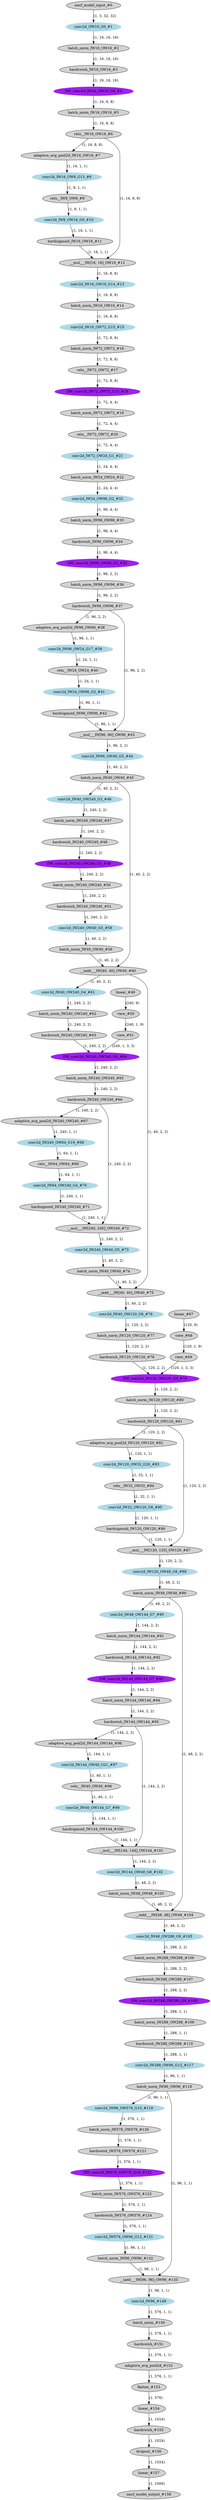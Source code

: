 strict digraph  {
"0 /nncf_model_input_0" [id=0, label="nncf_model_input_#0", style=filled, type=nncf_model_input];
"1 MobileNetV3/Sequential[features]/ConvBNActivation[0]/NNCFConv2d[0]/conv2d_0" [color=lightblue, id=1, label="conv2d_OW16_G0_#1", style=filled, type=conv2d];
"2 MobileNetV3/Sequential[features]/ConvBNActivation[0]/NNCFBatchNorm[1]/batch_norm_0" [id=2, label="batch_norm_IW16_OW16_#2", style=filled, type=batch_norm];
"3 MobileNetV3/Sequential[features]/ConvBNActivation[0]/Hardswish[2]/hardswish_0" [id=3, label="hardswish_IW16_OW16_#3", style=filled, type=hardswish];
"4 MobileNetV3/Sequential[features]/InvertedResidual[1]/Sequential[block]/ConvBNActivation[0]/NNCFConv2d[0]/conv2d_0" [color=purple, id=4, label="DW_conv2d_IW16_OW16_G0_#4", style=filled, type=conv2d];
"5 MobileNetV3/Sequential[features]/InvertedResidual[1]/Sequential[block]/ConvBNActivation[0]/NNCFBatchNorm[1]/batch_norm_0" [id=5, label="batch_norm_IW16_OW16_#5", style=filled, type=batch_norm];
"6 MobileNetV3/Sequential[features]/InvertedResidual[1]/Sequential[block]/ConvBNActivation[0]/ReLU[2]/relu__0" [id=6, label="relu__IW16_OW16_#6", style=filled, type=relu_];
"7 MobileNetV3/Sequential[features]/InvertedResidual[1]/Sequential[block]/SqueezeExcitation[1]/adaptive_avg_pool2d_0" [id=7, label="adaptive_avg_pool2d_IW16_OW16_#7", style=filled, type=adaptive_avg_pool2d];
"8 MobileNetV3/Sequential[features]/InvertedResidual[1]/Sequential[block]/SqueezeExcitation[1]/NNCFConv2d[fc1]/conv2d_0" [color=lightblue, id=8, label="conv2d_IW16_OW8_G13_#8", style=filled, type=conv2d];
"9 MobileNetV3/Sequential[features]/InvertedResidual[1]/Sequential[block]/SqueezeExcitation[1]/ReLU[relu]/relu__0" [id=9, label="relu__IW8_OW8_#9", style=filled, type=relu_];
"10 MobileNetV3/Sequential[features]/InvertedResidual[1]/Sequential[block]/SqueezeExcitation[1]/NNCFConv2d[fc2]/conv2d_0" [color=lightblue, id=10, label="conv2d_IW8_OW16_G0_#10", style=filled, type=conv2d];
"11 MobileNetV3/Sequential[features]/InvertedResidual[1]/Sequential[block]/SqueezeExcitation[1]/hardsigmoid_0" [id=11, label="hardsigmoid_IW16_OW16_#11", style=filled, type=hardsigmoid];
"12 MobileNetV3/Sequential[features]/InvertedResidual[1]/Sequential[block]/SqueezeExcitation[1]/__mul___0" [id=12, label="__mul___IW[16, 16]_OW16_#12", style=filled, type=__mul__];
"13 MobileNetV3/Sequential[features]/InvertedResidual[1]/Sequential[block]/ConvBNActivation[2]/NNCFConv2d[0]/conv2d_0" [color=lightblue, id=13, label="conv2d_IW16_OW16_G14_#13", style=filled, type=conv2d];
"14 MobileNetV3/Sequential[features]/InvertedResidual[1]/Sequential[block]/ConvBNActivation[2]/NNCFBatchNorm[1]/batch_norm_0" [id=14, label="batch_norm_IW16_OW16_#14", style=filled, type=batch_norm];
"15 MobileNetV3/Sequential[features]/InvertedResidual[2]/Sequential[block]/ConvBNActivation[0]/NNCFConv2d[0]/conv2d_0" [color=lightblue, id=15, label="conv2d_IW16_OW72_G15_#15", style=filled, type=conv2d];
"16 MobileNetV3/Sequential[features]/InvertedResidual[2]/Sequential[block]/ConvBNActivation[0]/NNCFBatchNorm[1]/batch_norm_0" [id=16, label="batch_norm_IW72_OW72_#16", style=filled, type=batch_norm];
"17 MobileNetV3/Sequential[features]/InvertedResidual[2]/Sequential[block]/ConvBNActivation[0]/ReLU[2]/relu__0" [id=17, label="relu__IW72_OW72_#17", style=filled, type=relu_];
"18 MobileNetV3/Sequential[features]/InvertedResidual[2]/Sequential[block]/ConvBNActivation[1]/NNCFConv2d[0]/conv2d_0" [color=purple, id=18, label="DW_conv2d_IW72_OW72_G15_#18", style=filled, type=conv2d];
"19 MobileNetV3/Sequential[features]/InvertedResidual[2]/Sequential[block]/ConvBNActivation[1]/NNCFBatchNorm[1]/batch_norm_0" [id=19, label="batch_norm_IW72_OW72_#19", style=filled, type=batch_norm];
"20 MobileNetV3/Sequential[features]/InvertedResidual[2]/Sequential[block]/ConvBNActivation[1]/ReLU[2]/relu__0" [id=20, label="relu__IW72_OW72_#20", style=filled, type=relu_];
"21 MobileNetV3/Sequential[features]/InvertedResidual[2]/Sequential[block]/ConvBNActivation[2]/NNCFConv2d[0]/conv2d_0" [color=lightblue, id=21, label="conv2d_IW72_OW24_G1_#21", style=filled, type=conv2d];
"22 MobileNetV3/Sequential[features]/InvertedResidual[2]/Sequential[block]/ConvBNActivation[2]/NNCFBatchNorm[1]/batch_norm_0" [id=22, label="batch_norm_IW24_OW24_#22", style=filled, type=batch_norm];
"23 MobileNetV3/Sequential[features]/InvertedResidual[4]/Sequential[block]/ConvBNActivation[0]/NNCFConv2d[0]/conv2d_0" [color=lightblue, id=23, label="conv2d_IW24_OW96_G2_#32", style=filled, type=conv2d];
"24 MobileNetV3/Sequential[features]/InvertedResidual[4]/Sequential[block]/ConvBNActivation[0]/NNCFBatchNorm[1]/batch_norm_0" [id=24, label="batch_norm_IW96_OW96_#33", style=filled, type=batch_norm];
"25 MobileNetV3/Sequential[features]/InvertedResidual[4]/Sequential[block]/ConvBNActivation[0]/Hardswish[2]/hardswish_0" [id=25, label="hardswish_IW96_OW96_#34", style=filled, type=hardswish];
"26 MobileNetV3/Sequential[features]/InvertedResidual[4]/Sequential[block]/ConvBNActivation[1]/NNCFConv2d[0]/conv2d_0" [color=purple, id=26, label="DW_conv2d_IW96_OW96_G2_#35", style=filled, type=conv2d];
"27 MobileNetV3/Sequential[features]/InvertedResidual[4]/Sequential[block]/ConvBNActivation[1]/NNCFBatchNorm[1]/batch_norm_0" [id=27, label="batch_norm_IW96_OW96_#36", style=filled, type=batch_norm];
"28 MobileNetV3/Sequential[features]/InvertedResidual[4]/Sequential[block]/ConvBNActivation[1]/Hardswish[2]/hardswish_0" [id=28, label="hardswish_IW96_OW96_#37", style=filled, type=hardswish];
"29 MobileNetV3/Sequential[features]/InvertedResidual[4]/Sequential[block]/SqueezeExcitation[2]/adaptive_avg_pool2d_0" [id=29, label="adaptive_avg_pool2d_IW96_OW96_#38", style=filled, type=adaptive_avg_pool2d];
"30 MobileNetV3/Sequential[features]/InvertedResidual[4]/Sequential[block]/SqueezeExcitation[2]/NNCFConv2d[fc1]/conv2d_0" [color=lightblue, id=30, label="conv2d_IW96_OW24_G17_#39", style=filled, type=conv2d];
"31 MobileNetV3/Sequential[features]/InvertedResidual[4]/Sequential[block]/SqueezeExcitation[2]/ReLU[relu]/relu__0" [id=31, label="relu__IW24_OW24_#40", style=filled, type=relu_];
"32 MobileNetV3/Sequential[features]/InvertedResidual[4]/Sequential[block]/SqueezeExcitation[2]/NNCFConv2d[fc2]/conv2d_0" [color=lightblue, id=32, label="conv2d_IW24_OW96_G2_#41", style=filled, type=conv2d];
"33 MobileNetV3/Sequential[features]/InvertedResidual[4]/Sequential[block]/SqueezeExcitation[2]/hardsigmoid_0" [id=33, label="hardsigmoid_IW96_OW96_#42", style=filled, type=hardsigmoid];
"34 MobileNetV3/Sequential[features]/InvertedResidual[4]/Sequential[block]/SqueezeExcitation[2]/__mul___0" [id=34, label="__mul___IW[96, 96]_OW96_#43", style=filled, type=__mul__];
"35 MobileNetV3/Sequential[features]/InvertedResidual[4]/Sequential[block]/ConvBNActivation[3]/NNCFConv2d[0]/conv2d_0" [color=lightblue, id=35, label="conv2d_IW96_OW40_G5_#44", style=filled, type=conv2d];
"36 MobileNetV3/Sequential[features]/InvertedResidual[4]/Sequential[block]/ConvBNActivation[3]/NNCFBatchNorm[1]/batch_norm_0" [id=36, label="batch_norm_IW40_OW40_#45", style=filled, type=batch_norm];
"37 MobileNetV3/Sequential[features]/InvertedResidual[5]/Sequential[block]/ConvBNActivation[0]/NNCFConv2d[0]/conv2d_0" [color=lightblue, id=37, label="conv2d_IW40_OW240_G3_#46", style=filled, type=conv2d];
"38 MobileNetV3/Sequential[features]/InvertedResidual[5]/Sequential[block]/ConvBNActivation[0]/NNCFBatchNorm[1]/batch_norm_0" [id=38, label="batch_norm_IW240_OW240_#47", style=filled, type=batch_norm];
"39 MobileNetV3/Sequential[features]/InvertedResidual[5]/Sequential[block]/ConvBNActivation[0]/Hardswish[2]/hardswish_0" [id=39, label="hardswish_IW240_OW240_#48", style=filled, type=hardswish];
"40 MobileNetV3/Sequential[features]/InvertedResidual[5]/Sequential[block]/ConvBNActivation[1]/NNCFConv2d[0]/conv2d_0" [color=purple, id=40, label="DW_conv2d_IW240_OW240_G3_#49", style=filled, type=conv2d];
"41 MobileNetV3/Sequential[features]/InvertedResidual[5]/Sequential[block]/ConvBNActivation[1]/NNCFBatchNorm[1]/batch_norm_0" [id=41, label="batch_norm_IW240_OW240_#50", style=filled, type=batch_norm];
"42 MobileNetV3/Sequential[features]/InvertedResidual[5]/Sequential[block]/ConvBNActivation[1]/Hardswish[2]/hardswish_0" [id=42, label="hardswish_IW240_OW240_#51", style=filled, type=hardswish];
"43 MobileNetV3/Sequential[features]/InvertedResidual[5]/Sequential[block]/ConvBNActivation[3]/NNCFConv2d[0]/conv2d_0" [color=lightblue, id=43, label="conv2d_IW240_OW40_G5_#58", style=filled, type=conv2d];
"44 MobileNetV3/Sequential[features]/InvertedResidual[5]/Sequential[block]/ConvBNActivation[3]/NNCFBatchNorm[1]/batch_norm_0" [id=44, label="batch_norm_IW40_OW40_#59", style=filled, type=batch_norm];
"45 MobileNetV3/Sequential[features]/InvertedResidual[5]/__iadd___0" [id=45, label="__iadd___IW[40, 40]_OW40_#60", style=filled, type=__iadd__];
"46 MobileNetV3/Sequential[features]/InvertedResidual[6]/Sequential[block]/ConvBNActivation[0]/NNCFConv2d[0]/conv2d_0" [color=lightblue, id=46, label="conv2d_IW40_OW240_G4_#61", style=filled, type=conv2d];
"47 MobileNetV3/Sequential[features]/InvertedResidual[6]/Sequential[block]/ConvBNActivation[0]/NNCFBatchNorm[1]/batch_norm_0" [id=47, label="batch_norm_IW240_OW240_#62", style=filled, type=batch_norm];
"48 MobileNetV3/Sequential[features]/InvertedResidual[6]/Sequential[block]/ConvBNActivation[0]/Hardswish[2]/hardswish_0" [id=48, label="hardswish_IW240_OW240_#63", style=filled, type=hardswish];
"49 MobileNetV3/Sequential[features]/InvertedResidual[6]/Sequential[block]/ConvBNActivation[1]/NNCFConv2d[0]/ModuleDict[pre_ops]/UpdateWeight[3]/ElasticKernelConv2DOp[op]/linear_0" [id=49, label="linear_#49", style=filled, type=linear];
"50 MobileNetV3/Sequential[features]/InvertedResidual[6]/Sequential[block]/ConvBNActivation[1]/NNCFConv2d[0]/ModuleDict[pre_ops]/UpdateWeight[3]/ElasticKernelConv2DOp[op]/view_0" [id=50, label="view_#50", style=filled, type=view];
"51 MobileNetV3/Sequential[features]/InvertedResidual[6]/Sequential[block]/ConvBNActivation[1]/NNCFConv2d[0]/ModuleDict[pre_ops]/UpdateWeight[3]/ElasticKernelConv2DOp[op]/view_1" [id=51, label="view_#51", style=filled, type=view];
"52 MobileNetV3/Sequential[features]/InvertedResidual[6]/Sequential[block]/ConvBNActivation[1]/NNCFConv2d[0]/conv2d_0" [color=purple, id=52, label="DW_conv2d_IW240_OW240_G4_#64", style=filled, type=conv2d];
"53 MobileNetV3/Sequential[features]/InvertedResidual[6]/Sequential[block]/ConvBNActivation[1]/NNCFBatchNorm[1]/batch_norm_0" [id=53, label="batch_norm_IW240_OW240_#65", style=filled, type=batch_norm];
"54 MobileNetV3/Sequential[features]/InvertedResidual[6]/Sequential[block]/ConvBNActivation[1]/Hardswish[2]/hardswish_0" [id=54, label="hardswish_IW240_OW240_#66", style=filled, type=hardswish];
"55 MobileNetV3/Sequential[features]/InvertedResidual[6]/Sequential[block]/SqueezeExcitation[2]/adaptive_avg_pool2d_0" [id=55, label="adaptive_avg_pool2d_IW240_OW240_#67", style=filled, type=adaptive_avg_pool2d];
"56 MobileNetV3/Sequential[features]/InvertedResidual[6]/Sequential[block]/SqueezeExcitation[2]/NNCFConv2d[fc1]/conv2d_0" [color=lightblue, id=56, label="conv2d_IW240_OW64_G19_#68", style=filled, type=conv2d];
"57 MobileNetV3/Sequential[features]/InvertedResidual[6]/Sequential[block]/SqueezeExcitation[2]/ReLU[relu]/relu__0" [id=57, label="relu__IW64_OW64_#69", style=filled, type=relu_];
"58 MobileNetV3/Sequential[features]/InvertedResidual[6]/Sequential[block]/SqueezeExcitation[2]/NNCFConv2d[fc2]/conv2d_0" [color=lightblue, id=58, label="conv2d_IW64_OW240_G4_#70", style=filled, type=conv2d];
"59 MobileNetV3/Sequential[features]/InvertedResidual[6]/Sequential[block]/SqueezeExcitation[2]/hardsigmoid_0" [id=59, label="hardsigmoid_IW240_OW240_#71", style=filled, type=hardsigmoid];
"60 MobileNetV3/Sequential[features]/InvertedResidual[6]/Sequential[block]/SqueezeExcitation[2]/__mul___0" [id=60, label="__mul___IW[240, 240]_OW240_#72", style=filled, type=__mul__];
"61 MobileNetV3/Sequential[features]/InvertedResidual[6]/Sequential[block]/ConvBNActivation[3]/NNCFConv2d[0]/conv2d_0" [color=lightblue, id=61, label="conv2d_IW240_OW40_G5_#73", style=filled, type=conv2d];
"62 MobileNetV3/Sequential[features]/InvertedResidual[6]/Sequential[block]/ConvBNActivation[3]/NNCFBatchNorm[1]/batch_norm_0" [id=62, label="batch_norm_IW40_OW40_#74", style=filled, type=batch_norm];
"63 MobileNetV3/Sequential[features]/InvertedResidual[6]/__iadd___0" [id=63, label="__iadd___IW[40, 40]_OW40_#75", style=filled, type=__iadd__];
"64 MobileNetV3/Sequential[features]/InvertedResidual[7]/Sequential[block]/ConvBNActivation[0]/NNCFConv2d[0]/conv2d_0" [color=lightblue, id=64, label="conv2d_IW40_OW120_G6_#76", style=filled, type=conv2d];
"65 MobileNetV3/Sequential[features]/InvertedResidual[7]/Sequential[block]/ConvBNActivation[0]/NNCFBatchNorm[1]/batch_norm_0" [id=65, label="batch_norm_IW120_OW120_#77", style=filled, type=batch_norm];
"66 MobileNetV3/Sequential[features]/InvertedResidual[7]/Sequential[block]/ConvBNActivation[0]/Hardswish[2]/hardswish_0" [id=66, label="hardswish_IW120_OW120_#78", style=filled, type=hardswish];
"67 MobileNetV3/Sequential[features]/InvertedResidual[7]/Sequential[block]/ConvBNActivation[1]/NNCFConv2d[0]/ModuleDict[pre_ops]/UpdateWeight[3]/ElasticKernelConv2DOp[op]/linear_0" [id=67, label="linear_#67", style=filled, type=linear];
"68 MobileNetV3/Sequential[features]/InvertedResidual[7]/Sequential[block]/ConvBNActivation[1]/NNCFConv2d[0]/ModuleDict[pre_ops]/UpdateWeight[3]/ElasticKernelConv2DOp[op]/view_0" [id=68, label="view_#68", style=filled, type=view];
"69 MobileNetV3/Sequential[features]/InvertedResidual[7]/Sequential[block]/ConvBNActivation[1]/NNCFConv2d[0]/ModuleDict[pre_ops]/UpdateWeight[3]/ElasticKernelConv2DOp[op]/view_1" [id=69, label="view_#69", style=filled, type=view];
"70 MobileNetV3/Sequential[features]/InvertedResidual[7]/Sequential[block]/ConvBNActivation[1]/NNCFConv2d[0]/conv2d_0" [color=purple, id=70, label="DW_conv2d_IW120_OW120_G6_#79", style=filled, type=conv2d];
"71 MobileNetV3/Sequential[features]/InvertedResidual[7]/Sequential[block]/ConvBNActivation[1]/NNCFBatchNorm[1]/batch_norm_0" [id=71, label="batch_norm_IW120_OW120_#80", style=filled, type=batch_norm];
"72 MobileNetV3/Sequential[features]/InvertedResidual[7]/Sequential[block]/ConvBNActivation[1]/Hardswish[2]/hardswish_0" [id=72, label="hardswish_IW120_OW120_#81", style=filled, type=hardswish];
"73 MobileNetV3/Sequential[features]/InvertedResidual[7]/Sequential[block]/SqueezeExcitation[2]/adaptive_avg_pool2d_0" [id=73, label="adaptive_avg_pool2d_IW120_OW120_#82", style=filled, type=adaptive_avg_pool2d];
"74 MobileNetV3/Sequential[features]/InvertedResidual[7]/Sequential[block]/SqueezeExcitation[2]/NNCFConv2d[fc1]/conv2d_0" [color=lightblue, id=74, label="conv2d_IW120_OW32_G20_#83", style=filled, type=conv2d];
"75 MobileNetV3/Sequential[features]/InvertedResidual[7]/Sequential[block]/SqueezeExcitation[2]/ReLU[relu]/relu__0" [id=75, label="relu__IW32_OW32_#84", style=filled, type=relu_];
"76 MobileNetV3/Sequential[features]/InvertedResidual[7]/Sequential[block]/SqueezeExcitation[2]/NNCFConv2d[fc2]/conv2d_0" [color=lightblue, id=76, label="conv2d_IW32_OW120_G6_#85", style=filled, type=conv2d];
"77 MobileNetV3/Sequential[features]/InvertedResidual[7]/Sequential[block]/SqueezeExcitation[2]/hardsigmoid_0" [id=77, label="hardsigmoid_IW120_OW120_#86", style=filled, type=hardsigmoid];
"78 MobileNetV3/Sequential[features]/InvertedResidual[7]/Sequential[block]/SqueezeExcitation[2]/__mul___0" [id=78, label="__mul___IW[120, 120]_OW120_#87", style=filled, type=__mul__];
"79 MobileNetV3/Sequential[features]/InvertedResidual[7]/Sequential[block]/ConvBNActivation[3]/NNCFConv2d[0]/conv2d_0" [color=lightblue, id=79, label="conv2d_IW120_OW48_G8_#88", style=filled, type=conv2d];
"80 MobileNetV3/Sequential[features]/InvertedResidual[7]/Sequential[block]/ConvBNActivation[3]/NNCFBatchNorm[1]/batch_norm_0" [id=80, label="batch_norm_IW48_OW48_#89", style=filled, type=batch_norm];
"81 MobileNetV3/Sequential[features]/InvertedResidual[8]/Sequential[block]/ConvBNActivation[0]/NNCFConv2d[0]/conv2d_0" [color=lightblue, id=81, label="conv2d_IW48_OW144_G7_#90", style=filled, type=conv2d];
"82 MobileNetV3/Sequential[features]/InvertedResidual[8]/Sequential[block]/ConvBNActivation[0]/NNCFBatchNorm[1]/batch_norm_0" [id=82, label="batch_norm_IW144_OW144_#91", style=filled, type=batch_norm];
"83 MobileNetV3/Sequential[features]/InvertedResidual[8]/Sequential[block]/ConvBNActivation[0]/Hardswish[2]/hardswish_0" [id=83, label="hardswish_IW144_OW144_#92", style=filled, type=hardswish];
"84 MobileNetV3/Sequential[features]/InvertedResidual[8]/Sequential[block]/ConvBNActivation[1]/NNCFConv2d[0]/conv2d_0" [color=purple, id=84, label="DW_conv2d_IW144_OW144_G7_#93", style=filled, type=conv2d];
"85 MobileNetV3/Sequential[features]/InvertedResidual[8]/Sequential[block]/ConvBNActivation[1]/NNCFBatchNorm[1]/batch_norm_0" [id=85, label="batch_norm_IW144_OW144_#94", style=filled, type=batch_norm];
"86 MobileNetV3/Sequential[features]/InvertedResidual[8]/Sequential[block]/ConvBNActivation[1]/Hardswish[2]/hardswish_0" [id=86, label="hardswish_IW144_OW144_#95", style=filled, type=hardswish];
"87 MobileNetV3/Sequential[features]/InvertedResidual[8]/Sequential[block]/SqueezeExcitation[2]/adaptive_avg_pool2d_0" [id=87, label="adaptive_avg_pool2d_IW144_OW144_#96", style=filled, type=adaptive_avg_pool2d];
"88 MobileNetV3/Sequential[features]/InvertedResidual[8]/Sequential[block]/SqueezeExcitation[2]/NNCFConv2d[fc1]/conv2d_0" [color=lightblue, id=88, label="conv2d_IW144_OW40_G21_#97", style=filled, type=conv2d];
"89 MobileNetV3/Sequential[features]/InvertedResidual[8]/Sequential[block]/SqueezeExcitation[2]/ReLU[relu]/relu__0" [id=89, label="relu__IW40_OW40_#98", style=filled, type=relu_];
"90 MobileNetV3/Sequential[features]/InvertedResidual[8]/Sequential[block]/SqueezeExcitation[2]/NNCFConv2d[fc2]/conv2d_0" [color=lightblue, id=90, label="conv2d_IW40_OW144_G7_#99", style=filled, type=conv2d];
"91 MobileNetV3/Sequential[features]/InvertedResidual[8]/Sequential[block]/SqueezeExcitation[2]/hardsigmoid_0" [id=91, label="hardsigmoid_IW144_OW144_#100", style=filled, type=hardsigmoid];
"92 MobileNetV3/Sequential[features]/InvertedResidual[8]/Sequential[block]/SqueezeExcitation[2]/__mul___0" [id=92, label="__mul___IW[144, 144]_OW144_#101", style=filled, type=__mul__];
"93 MobileNetV3/Sequential[features]/InvertedResidual[8]/Sequential[block]/ConvBNActivation[3]/NNCFConv2d[0]/conv2d_0" [color=lightblue, id=93, label="conv2d_IW144_OW48_G8_#102", style=filled, type=conv2d];
"94 MobileNetV3/Sequential[features]/InvertedResidual[8]/Sequential[block]/ConvBNActivation[3]/NNCFBatchNorm[1]/batch_norm_0" [id=94, label="batch_norm_IW48_OW48_#103", style=filled, type=batch_norm];
"95 MobileNetV3/Sequential[features]/InvertedResidual[8]/__iadd___0" [id=95, label="__iadd___IW[48, 48]_OW48_#104", style=filled, type=__iadd__];
"96 MobileNetV3/Sequential[features]/InvertedResidual[9]/Sequential[block]/ConvBNActivation[0]/NNCFConv2d[0]/conv2d_0" [color=lightblue, id=96, label="conv2d_IW48_OW288_G9_#105", style=filled, type=conv2d];
"97 MobileNetV3/Sequential[features]/InvertedResidual[9]/Sequential[block]/ConvBNActivation[0]/NNCFBatchNorm[1]/batch_norm_0" [id=97, label="batch_norm_IW288_OW288_#106", style=filled, type=batch_norm];
"98 MobileNetV3/Sequential[features]/InvertedResidual[9]/Sequential[block]/ConvBNActivation[0]/Hardswish[2]/hardswish_0" [id=98, label="hardswish_IW288_OW288_#107", style=filled, type=hardswish];
"99 MobileNetV3/Sequential[features]/InvertedResidual[9]/Sequential[block]/ConvBNActivation[1]/NNCFConv2d[0]/conv2d_0" [color=purple, id=99, label="DW_conv2d_IW288_OW288_G9_#108", style=filled, type=conv2d];
"100 MobileNetV3/Sequential[features]/InvertedResidual[9]/Sequential[block]/ConvBNActivation[1]/NNCFBatchNorm[1]/batch_norm_0" [id=100, label="batch_norm_IW288_OW288_#109", style=filled, type=batch_norm];
"101 MobileNetV3/Sequential[features]/InvertedResidual[9]/Sequential[block]/ConvBNActivation[1]/Hardswish[2]/hardswish_0" [id=101, label="hardswish_IW288_OW288_#110", style=filled, type=hardswish];
"102 MobileNetV3/Sequential[features]/InvertedResidual[9]/Sequential[block]/ConvBNActivation[3]/NNCFConv2d[0]/conv2d_0" [color=lightblue, id=102, label="conv2d_IW288_OW96_G12_#117", style=filled, type=conv2d];
"103 MobileNetV3/Sequential[features]/InvertedResidual[9]/Sequential[block]/ConvBNActivation[3]/NNCFBatchNorm[1]/batch_norm_0" [id=103, label="batch_norm_IW96_OW96_#118", style=filled, type=batch_norm];
"104 MobileNetV3/Sequential[features]/InvertedResidual[10]/Sequential[block]/ConvBNActivation[0]/NNCFConv2d[0]/conv2d_0" [color=lightblue, id=104, label="conv2d_IW96_OW576_G10_#119", style=filled, type=conv2d];
"105 MobileNetV3/Sequential[features]/InvertedResidual[10]/Sequential[block]/ConvBNActivation[0]/NNCFBatchNorm[1]/batch_norm_0" [id=105, label="batch_norm_IW576_OW576_#120", style=filled, type=batch_norm];
"106 MobileNetV3/Sequential[features]/InvertedResidual[10]/Sequential[block]/ConvBNActivation[0]/Hardswish[2]/hardswish_0" [id=106, label="hardswish_IW576_OW576_#121", style=filled, type=hardswish];
"107 MobileNetV3/Sequential[features]/InvertedResidual[10]/Sequential[block]/ConvBNActivation[1]/NNCFConv2d[0]/conv2d_0" [color=purple, id=107, label="DW_conv2d_IW576_OW576_G10_#122", style=filled, type=conv2d];
"108 MobileNetV3/Sequential[features]/InvertedResidual[10]/Sequential[block]/ConvBNActivation[1]/NNCFBatchNorm[1]/batch_norm_0" [id=108, label="batch_norm_IW576_OW576_#123", style=filled, type=batch_norm];
"109 MobileNetV3/Sequential[features]/InvertedResidual[10]/Sequential[block]/ConvBNActivation[1]/Hardswish[2]/hardswish_0" [id=109, label="hardswish_IW576_OW576_#124", style=filled, type=hardswish];
"110 MobileNetV3/Sequential[features]/InvertedResidual[10]/Sequential[block]/ConvBNActivation[3]/NNCFConv2d[0]/conv2d_0" [color=lightblue, id=110, label="conv2d_IW576_OW96_G12_#131", style=filled, type=conv2d];
"111 MobileNetV3/Sequential[features]/InvertedResidual[10]/Sequential[block]/ConvBNActivation[3]/NNCFBatchNorm[1]/batch_norm_0" [id=111, label="batch_norm_IW96_OW96_#132", style=filled, type=batch_norm];
"112 MobileNetV3/Sequential[features]/InvertedResidual[10]/__iadd___0" [id=112, label="__iadd___IW[96, 96]_OW96_#133", style=filled, type=__iadd__];
"113 MobileNetV3/Sequential[features]/ConvBNActivation[12]/NNCFConv2d[0]/conv2d_0" [color=lightblue, id=113, label="conv2d_IW96_#149", style=filled, type=conv2d];
"114 MobileNetV3/Sequential[features]/ConvBNActivation[12]/NNCFBatchNorm[1]/batch_norm_0" [id=114, label="batch_norm_#150", style=filled, type=batch_norm];
"115 MobileNetV3/Sequential[features]/ConvBNActivation[12]/Hardswish[2]/hardswish_0" [id=115, label="hardswish_#151", style=filled, type=hardswish];
"116 MobileNetV3/AdaptiveAvgPool2d[avgpool]/adaptive_avg_pool2d_0" [id=116, label="adaptive_avg_pool2d_#152", style=filled, type=adaptive_avg_pool2d];
"117 MobileNetV3/flatten_0" [id=117, label="flatten_#153", style=filled, type=flatten];
"118 MobileNetV3/Sequential[classifier]/NNCFLinear[0]/linear_0" [id=118, label="linear_#154", style=filled, type=linear];
"119 MobileNetV3/Sequential[classifier]/Hardswish[1]/hardswish_0" [id=119, label="hardswish_#155", style=filled, type=hardswish];
"120 MobileNetV3/Sequential[classifier]/Dropout[2]/dropout_0" [id=120, label="dropout_#156", style=filled, type=dropout];
"121 MobileNetV3/Sequential[classifier]/NNCFLinear[3]/linear_0" [id=121, label="linear_#157", style=filled, type=linear];
"122 /nncf_model_output_0" [id=122, label="nncf_model_output_#158", style=filled, type=nncf_model_output];
"0 /nncf_model_input_0" -> "1 MobileNetV3/Sequential[features]/ConvBNActivation[0]/NNCFConv2d[0]/conv2d_0"  [label="(1, 3, 32, 32)", style=solid];
"1 MobileNetV3/Sequential[features]/ConvBNActivation[0]/NNCFConv2d[0]/conv2d_0" -> "2 MobileNetV3/Sequential[features]/ConvBNActivation[0]/NNCFBatchNorm[1]/batch_norm_0"  [label="(1, 16, 16, 16)", style=solid];
"2 MobileNetV3/Sequential[features]/ConvBNActivation[0]/NNCFBatchNorm[1]/batch_norm_0" -> "3 MobileNetV3/Sequential[features]/ConvBNActivation[0]/Hardswish[2]/hardswish_0"  [label="(1, 16, 16, 16)", style=solid];
"3 MobileNetV3/Sequential[features]/ConvBNActivation[0]/Hardswish[2]/hardswish_0" -> "4 MobileNetV3/Sequential[features]/InvertedResidual[1]/Sequential[block]/ConvBNActivation[0]/NNCFConv2d[0]/conv2d_0"  [label="(1, 16, 16, 16)", style=solid];
"4 MobileNetV3/Sequential[features]/InvertedResidual[1]/Sequential[block]/ConvBNActivation[0]/NNCFConv2d[0]/conv2d_0" -> "5 MobileNetV3/Sequential[features]/InvertedResidual[1]/Sequential[block]/ConvBNActivation[0]/NNCFBatchNorm[1]/batch_norm_0"  [label="(1, 16, 8, 8)", style=solid];
"5 MobileNetV3/Sequential[features]/InvertedResidual[1]/Sequential[block]/ConvBNActivation[0]/NNCFBatchNorm[1]/batch_norm_0" -> "6 MobileNetV3/Sequential[features]/InvertedResidual[1]/Sequential[block]/ConvBNActivation[0]/ReLU[2]/relu__0"  [label="(1, 16, 8, 8)", style=solid];
"6 MobileNetV3/Sequential[features]/InvertedResidual[1]/Sequential[block]/ConvBNActivation[0]/ReLU[2]/relu__0" -> "7 MobileNetV3/Sequential[features]/InvertedResidual[1]/Sequential[block]/SqueezeExcitation[1]/adaptive_avg_pool2d_0"  [label="(1, 16, 8, 8)", style=solid];
"7 MobileNetV3/Sequential[features]/InvertedResidual[1]/Sequential[block]/SqueezeExcitation[1]/adaptive_avg_pool2d_0" -> "8 MobileNetV3/Sequential[features]/InvertedResidual[1]/Sequential[block]/SqueezeExcitation[1]/NNCFConv2d[fc1]/conv2d_0"  [label="(1, 16, 1, 1)", style=solid];
"8 MobileNetV3/Sequential[features]/InvertedResidual[1]/Sequential[block]/SqueezeExcitation[1]/NNCFConv2d[fc1]/conv2d_0" -> "9 MobileNetV3/Sequential[features]/InvertedResidual[1]/Sequential[block]/SqueezeExcitation[1]/ReLU[relu]/relu__0"  [label="(1, 8, 1, 1)", style=solid];
"6 MobileNetV3/Sequential[features]/InvertedResidual[1]/Sequential[block]/ConvBNActivation[0]/ReLU[2]/relu__0" -> "12 MobileNetV3/Sequential[features]/InvertedResidual[1]/Sequential[block]/SqueezeExcitation[1]/__mul___0"  [label="(1, 16, 8, 8)", style=solid];
"9 MobileNetV3/Sequential[features]/InvertedResidual[1]/Sequential[block]/SqueezeExcitation[1]/ReLU[relu]/relu__0" -> "10 MobileNetV3/Sequential[features]/InvertedResidual[1]/Sequential[block]/SqueezeExcitation[1]/NNCFConv2d[fc2]/conv2d_0"  [label="(1, 8, 1, 1)", style=solid];
"10 MobileNetV3/Sequential[features]/InvertedResidual[1]/Sequential[block]/SqueezeExcitation[1]/NNCFConv2d[fc2]/conv2d_0" -> "11 MobileNetV3/Sequential[features]/InvertedResidual[1]/Sequential[block]/SqueezeExcitation[1]/hardsigmoid_0"  [label="(1, 16, 1, 1)", style=solid];
"11 MobileNetV3/Sequential[features]/InvertedResidual[1]/Sequential[block]/SqueezeExcitation[1]/hardsigmoid_0" -> "12 MobileNetV3/Sequential[features]/InvertedResidual[1]/Sequential[block]/SqueezeExcitation[1]/__mul___0"  [label="(1, 16, 1, 1)", style=solid];
"12 MobileNetV3/Sequential[features]/InvertedResidual[1]/Sequential[block]/SqueezeExcitation[1]/__mul___0" -> "13 MobileNetV3/Sequential[features]/InvertedResidual[1]/Sequential[block]/ConvBNActivation[2]/NNCFConv2d[0]/conv2d_0"  [label="(1, 16, 8, 8)", style=solid];
"13 MobileNetV3/Sequential[features]/InvertedResidual[1]/Sequential[block]/ConvBNActivation[2]/NNCFConv2d[0]/conv2d_0" -> "14 MobileNetV3/Sequential[features]/InvertedResidual[1]/Sequential[block]/ConvBNActivation[2]/NNCFBatchNorm[1]/batch_norm_0"  [label="(1, 16, 8, 8)", style=solid];
"14 MobileNetV3/Sequential[features]/InvertedResidual[1]/Sequential[block]/ConvBNActivation[2]/NNCFBatchNorm[1]/batch_norm_0" -> "15 MobileNetV3/Sequential[features]/InvertedResidual[2]/Sequential[block]/ConvBNActivation[0]/NNCFConv2d[0]/conv2d_0"  [label="(1, 16, 8, 8)", style=solid];
"15 MobileNetV3/Sequential[features]/InvertedResidual[2]/Sequential[block]/ConvBNActivation[0]/NNCFConv2d[0]/conv2d_0" -> "16 MobileNetV3/Sequential[features]/InvertedResidual[2]/Sequential[block]/ConvBNActivation[0]/NNCFBatchNorm[1]/batch_norm_0"  [label="(1, 72, 8, 8)", style=solid];
"16 MobileNetV3/Sequential[features]/InvertedResidual[2]/Sequential[block]/ConvBNActivation[0]/NNCFBatchNorm[1]/batch_norm_0" -> "17 MobileNetV3/Sequential[features]/InvertedResidual[2]/Sequential[block]/ConvBNActivation[0]/ReLU[2]/relu__0"  [label="(1, 72, 8, 8)", style=solid];
"17 MobileNetV3/Sequential[features]/InvertedResidual[2]/Sequential[block]/ConvBNActivation[0]/ReLU[2]/relu__0" -> "18 MobileNetV3/Sequential[features]/InvertedResidual[2]/Sequential[block]/ConvBNActivation[1]/NNCFConv2d[0]/conv2d_0"  [label="(1, 72, 8, 8)", style=solid];
"18 MobileNetV3/Sequential[features]/InvertedResidual[2]/Sequential[block]/ConvBNActivation[1]/NNCFConv2d[0]/conv2d_0" -> "19 MobileNetV3/Sequential[features]/InvertedResidual[2]/Sequential[block]/ConvBNActivation[1]/NNCFBatchNorm[1]/batch_norm_0"  [label="(1, 72, 4, 4)", style=solid];
"19 MobileNetV3/Sequential[features]/InvertedResidual[2]/Sequential[block]/ConvBNActivation[1]/NNCFBatchNorm[1]/batch_norm_0" -> "20 MobileNetV3/Sequential[features]/InvertedResidual[2]/Sequential[block]/ConvBNActivation[1]/ReLU[2]/relu__0"  [label="(1, 72, 4, 4)", style=solid];
"20 MobileNetV3/Sequential[features]/InvertedResidual[2]/Sequential[block]/ConvBNActivation[1]/ReLU[2]/relu__0" -> "21 MobileNetV3/Sequential[features]/InvertedResidual[2]/Sequential[block]/ConvBNActivation[2]/NNCFConv2d[0]/conv2d_0"  [label="(1, 72, 4, 4)", style=solid];
"21 MobileNetV3/Sequential[features]/InvertedResidual[2]/Sequential[block]/ConvBNActivation[2]/NNCFConv2d[0]/conv2d_0" -> "22 MobileNetV3/Sequential[features]/InvertedResidual[2]/Sequential[block]/ConvBNActivation[2]/NNCFBatchNorm[1]/batch_norm_0"  [label="(1, 24, 4, 4)", style=solid];
"22 MobileNetV3/Sequential[features]/InvertedResidual[2]/Sequential[block]/ConvBNActivation[2]/NNCFBatchNorm[1]/batch_norm_0" -> "23 MobileNetV3/Sequential[features]/InvertedResidual[4]/Sequential[block]/ConvBNActivation[0]/NNCFConv2d[0]/conv2d_0"  [label="(1, 24, 4, 4)", style=solid];
"23 MobileNetV3/Sequential[features]/InvertedResidual[4]/Sequential[block]/ConvBNActivation[0]/NNCFConv2d[0]/conv2d_0" -> "24 MobileNetV3/Sequential[features]/InvertedResidual[4]/Sequential[block]/ConvBNActivation[0]/NNCFBatchNorm[1]/batch_norm_0"  [label="(1, 96, 4, 4)", style=solid];
"24 MobileNetV3/Sequential[features]/InvertedResidual[4]/Sequential[block]/ConvBNActivation[0]/NNCFBatchNorm[1]/batch_norm_0" -> "25 MobileNetV3/Sequential[features]/InvertedResidual[4]/Sequential[block]/ConvBNActivation[0]/Hardswish[2]/hardswish_0"  [label="(1, 96, 4, 4)", style=solid];
"25 MobileNetV3/Sequential[features]/InvertedResidual[4]/Sequential[block]/ConvBNActivation[0]/Hardswish[2]/hardswish_0" -> "26 MobileNetV3/Sequential[features]/InvertedResidual[4]/Sequential[block]/ConvBNActivation[1]/NNCFConv2d[0]/conv2d_0"  [label="(1, 96, 4, 4)", style=solid];
"26 MobileNetV3/Sequential[features]/InvertedResidual[4]/Sequential[block]/ConvBNActivation[1]/NNCFConv2d[0]/conv2d_0" -> "27 MobileNetV3/Sequential[features]/InvertedResidual[4]/Sequential[block]/ConvBNActivation[1]/NNCFBatchNorm[1]/batch_norm_0"  [label="(1, 96, 2, 2)", style=solid];
"27 MobileNetV3/Sequential[features]/InvertedResidual[4]/Sequential[block]/ConvBNActivation[1]/NNCFBatchNorm[1]/batch_norm_0" -> "28 MobileNetV3/Sequential[features]/InvertedResidual[4]/Sequential[block]/ConvBNActivation[1]/Hardswish[2]/hardswish_0"  [label="(1, 96, 2, 2)", style=solid];
"28 MobileNetV3/Sequential[features]/InvertedResidual[4]/Sequential[block]/ConvBNActivation[1]/Hardswish[2]/hardswish_0" -> "29 MobileNetV3/Sequential[features]/InvertedResidual[4]/Sequential[block]/SqueezeExcitation[2]/adaptive_avg_pool2d_0"  [label="(1, 96, 2, 2)", style=solid];
"28 MobileNetV3/Sequential[features]/InvertedResidual[4]/Sequential[block]/ConvBNActivation[1]/Hardswish[2]/hardswish_0" -> "34 MobileNetV3/Sequential[features]/InvertedResidual[4]/Sequential[block]/SqueezeExcitation[2]/__mul___0"  [label="(1, 96, 2, 2)", style=solid];
"29 MobileNetV3/Sequential[features]/InvertedResidual[4]/Sequential[block]/SqueezeExcitation[2]/adaptive_avg_pool2d_0" -> "30 MobileNetV3/Sequential[features]/InvertedResidual[4]/Sequential[block]/SqueezeExcitation[2]/NNCFConv2d[fc1]/conv2d_0"  [label="(1, 96, 1, 1)", style=solid];
"30 MobileNetV3/Sequential[features]/InvertedResidual[4]/Sequential[block]/SqueezeExcitation[2]/NNCFConv2d[fc1]/conv2d_0" -> "31 MobileNetV3/Sequential[features]/InvertedResidual[4]/Sequential[block]/SqueezeExcitation[2]/ReLU[relu]/relu__0"  [label="(1, 24, 1, 1)", style=solid];
"31 MobileNetV3/Sequential[features]/InvertedResidual[4]/Sequential[block]/SqueezeExcitation[2]/ReLU[relu]/relu__0" -> "32 MobileNetV3/Sequential[features]/InvertedResidual[4]/Sequential[block]/SqueezeExcitation[2]/NNCFConv2d[fc2]/conv2d_0"  [label="(1, 24, 1, 1)", style=solid];
"32 MobileNetV3/Sequential[features]/InvertedResidual[4]/Sequential[block]/SqueezeExcitation[2]/NNCFConv2d[fc2]/conv2d_0" -> "33 MobileNetV3/Sequential[features]/InvertedResidual[4]/Sequential[block]/SqueezeExcitation[2]/hardsigmoid_0"  [label="(1, 96, 1, 1)", style=solid];
"33 MobileNetV3/Sequential[features]/InvertedResidual[4]/Sequential[block]/SqueezeExcitation[2]/hardsigmoid_0" -> "34 MobileNetV3/Sequential[features]/InvertedResidual[4]/Sequential[block]/SqueezeExcitation[2]/__mul___0"  [label="(1, 96, 1, 1)", style=solid];
"34 MobileNetV3/Sequential[features]/InvertedResidual[4]/Sequential[block]/SqueezeExcitation[2]/__mul___0" -> "35 MobileNetV3/Sequential[features]/InvertedResidual[4]/Sequential[block]/ConvBNActivation[3]/NNCFConv2d[0]/conv2d_0"  [label="(1, 96, 2, 2)", style=solid];
"35 MobileNetV3/Sequential[features]/InvertedResidual[4]/Sequential[block]/ConvBNActivation[3]/NNCFConv2d[0]/conv2d_0" -> "36 MobileNetV3/Sequential[features]/InvertedResidual[4]/Sequential[block]/ConvBNActivation[3]/NNCFBatchNorm[1]/batch_norm_0"  [label="(1, 40, 2, 2)", style=solid];
"36 MobileNetV3/Sequential[features]/InvertedResidual[4]/Sequential[block]/ConvBNActivation[3]/NNCFBatchNorm[1]/batch_norm_0" -> "37 MobileNetV3/Sequential[features]/InvertedResidual[5]/Sequential[block]/ConvBNActivation[0]/NNCFConv2d[0]/conv2d_0"  [label="(1, 40, 2, 2)", style=solid];
"36 MobileNetV3/Sequential[features]/InvertedResidual[4]/Sequential[block]/ConvBNActivation[3]/NNCFBatchNorm[1]/batch_norm_0" -> "45 MobileNetV3/Sequential[features]/InvertedResidual[5]/__iadd___0"  [label="(1, 40, 2, 2)", style=solid];
"37 MobileNetV3/Sequential[features]/InvertedResidual[5]/Sequential[block]/ConvBNActivation[0]/NNCFConv2d[0]/conv2d_0" -> "38 MobileNetV3/Sequential[features]/InvertedResidual[5]/Sequential[block]/ConvBNActivation[0]/NNCFBatchNorm[1]/batch_norm_0"  [label="(1, 240, 2, 2)", style=solid];
"38 MobileNetV3/Sequential[features]/InvertedResidual[5]/Sequential[block]/ConvBNActivation[0]/NNCFBatchNorm[1]/batch_norm_0" -> "39 MobileNetV3/Sequential[features]/InvertedResidual[5]/Sequential[block]/ConvBNActivation[0]/Hardswish[2]/hardswish_0"  [label="(1, 240, 2, 2)", style=solid];
"39 MobileNetV3/Sequential[features]/InvertedResidual[5]/Sequential[block]/ConvBNActivation[0]/Hardswish[2]/hardswish_0" -> "40 MobileNetV3/Sequential[features]/InvertedResidual[5]/Sequential[block]/ConvBNActivation[1]/NNCFConv2d[0]/conv2d_0"  [label="(1, 240, 2, 2)", style=solid];
"40 MobileNetV3/Sequential[features]/InvertedResidual[5]/Sequential[block]/ConvBNActivation[1]/NNCFConv2d[0]/conv2d_0" -> "41 MobileNetV3/Sequential[features]/InvertedResidual[5]/Sequential[block]/ConvBNActivation[1]/NNCFBatchNorm[1]/batch_norm_0"  [label="(1, 240, 2, 2)", style=solid];
"41 MobileNetV3/Sequential[features]/InvertedResidual[5]/Sequential[block]/ConvBNActivation[1]/NNCFBatchNorm[1]/batch_norm_0" -> "42 MobileNetV3/Sequential[features]/InvertedResidual[5]/Sequential[block]/ConvBNActivation[1]/Hardswish[2]/hardswish_0"  [label="(1, 240, 2, 2)", style=solid];
"42 MobileNetV3/Sequential[features]/InvertedResidual[5]/Sequential[block]/ConvBNActivation[1]/Hardswish[2]/hardswish_0" -> "43 MobileNetV3/Sequential[features]/InvertedResidual[5]/Sequential[block]/ConvBNActivation[3]/NNCFConv2d[0]/conv2d_0"  [label="(1, 240, 2, 2)", style=solid];
"43 MobileNetV3/Sequential[features]/InvertedResidual[5]/Sequential[block]/ConvBNActivation[3]/NNCFConv2d[0]/conv2d_0" -> "44 MobileNetV3/Sequential[features]/InvertedResidual[5]/Sequential[block]/ConvBNActivation[3]/NNCFBatchNorm[1]/batch_norm_0"  [label="(1, 40, 2, 2)", style=solid];
"44 MobileNetV3/Sequential[features]/InvertedResidual[5]/Sequential[block]/ConvBNActivation[3]/NNCFBatchNorm[1]/batch_norm_0" -> "45 MobileNetV3/Sequential[features]/InvertedResidual[5]/__iadd___0"  [label="(1, 40, 2, 2)", style=solid];
"45 MobileNetV3/Sequential[features]/InvertedResidual[5]/__iadd___0" -> "46 MobileNetV3/Sequential[features]/InvertedResidual[6]/Sequential[block]/ConvBNActivation[0]/NNCFConv2d[0]/conv2d_0"  [label="(1, 40, 2, 2)", style=solid];
"45 MobileNetV3/Sequential[features]/InvertedResidual[5]/__iadd___0" -> "63 MobileNetV3/Sequential[features]/InvertedResidual[6]/__iadd___0"  [label="(1, 40, 2, 2)", style=solid];
"46 MobileNetV3/Sequential[features]/InvertedResidual[6]/Sequential[block]/ConvBNActivation[0]/NNCFConv2d[0]/conv2d_0" -> "47 MobileNetV3/Sequential[features]/InvertedResidual[6]/Sequential[block]/ConvBNActivation[0]/NNCFBatchNorm[1]/batch_norm_0"  [label="(1, 240, 2, 2)", style=solid];
"47 MobileNetV3/Sequential[features]/InvertedResidual[6]/Sequential[block]/ConvBNActivation[0]/NNCFBatchNorm[1]/batch_norm_0" -> "48 MobileNetV3/Sequential[features]/InvertedResidual[6]/Sequential[block]/ConvBNActivation[0]/Hardswish[2]/hardswish_0"  [label="(1, 240, 2, 2)", style=solid];
"48 MobileNetV3/Sequential[features]/InvertedResidual[6]/Sequential[block]/ConvBNActivation[0]/Hardswish[2]/hardswish_0" -> "52 MobileNetV3/Sequential[features]/InvertedResidual[6]/Sequential[block]/ConvBNActivation[1]/NNCFConv2d[0]/conv2d_0"  [label="(1, 240, 2, 2)", style=solid];
"49 MobileNetV3/Sequential[features]/InvertedResidual[6]/Sequential[block]/ConvBNActivation[1]/NNCFConv2d[0]/ModuleDict[pre_ops]/UpdateWeight[3]/ElasticKernelConv2DOp[op]/linear_0" -> "50 MobileNetV3/Sequential[features]/InvertedResidual[6]/Sequential[block]/ConvBNActivation[1]/NNCFConv2d[0]/ModuleDict[pre_ops]/UpdateWeight[3]/ElasticKernelConv2DOp[op]/view_0"  [label="(240, 9)", style=solid];
"50 MobileNetV3/Sequential[features]/InvertedResidual[6]/Sequential[block]/ConvBNActivation[1]/NNCFConv2d[0]/ModuleDict[pre_ops]/UpdateWeight[3]/ElasticKernelConv2DOp[op]/view_0" -> "51 MobileNetV3/Sequential[features]/InvertedResidual[6]/Sequential[block]/ConvBNActivation[1]/NNCFConv2d[0]/ModuleDict[pre_ops]/UpdateWeight[3]/ElasticKernelConv2DOp[op]/view_1"  [label="(240, 1, 9)", style=solid];
"51 MobileNetV3/Sequential[features]/InvertedResidual[6]/Sequential[block]/ConvBNActivation[1]/NNCFConv2d[0]/ModuleDict[pre_ops]/UpdateWeight[3]/ElasticKernelConv2DOp[op]/view_1" -> "52 MobileNetV3/Sequential[features]/InvertedResidual[6]/Sequential[block]/ConvBNActivation[1]/NNCFConv2d[0]/conv2d_0"  [label="(240, 1, 3, 3)", style=solid];
"52 MobileNetV3/Sequential[features]/InvertedResidual[6]/Sequential[block]/ConvBNActivation[1]/NNCFConv2d[0]/conv2d_0" -> "53 MobileNetV3/Sequential[features]/InvertedResidual[6]/Sequential[block]/ConvBNActivation[1]/NNCFBatchNorm[1]/batch_norm_0"  [label="(1, 240, 2, 2)", style=solid];
"53 MobileNetV3/Sequential[features]/InvertedResidual[6]/Sequential[block]/ConvBNActivation[1]/NNCFBatchNorm[1]/batch_norm_0" -> "54 MobileNetV3/Sequential[features]/InvertedResidual[6]/Sequential[block]/ConvBNActivation[1]/Hardswish[2]/hardswish_0"  [label="(1, 240, 2, 2)", style=solid];
"54 MobileNetV3/Sequential[features]/InvertedResidual[6]/Sequential[block]/ConvBNActivation[1]/Hardswish[2]/hardswish_0" -> "55 MobileNetV3/Sequential[features]/InvertedResidual[6]/Sequential[block]/SqueezeExcitation[2]/adaptive_avg_pool2d_0"  [label="(1, 240, 2, 2)", style=solid];
"54 MobileNetV3/Sequential[features]/InvertedResidual[6]/Sequential[block]/ConvBNActivation[1]/Hardswish[2]/hardswish_0" -> "60 MobileNetV3/Sequential[features]/InvertedResidual[6]/Sequential[block]/SqueezeExcitation[2]/__mul___0"  [label="(1, 240, 2, 2)", style=solid];
"55 MobileNetV3/Sequential[features]/InvertedResidual[6]/Sequential[block]/SqueezeExcitation[2]/adaptive_avg_pool2d_0" -> "56 MobileNetV3/Sequential[features]/InvertedResidual[6]/Sequential[block]/SqueezeExcitation[2]/NNCFConv2d[fc1]/conv2d_0"  [label="(1, 240, 1, 1)", style=solid];
"56 MobileNetV3/Sequential[features]/InvertedResidual[6]/Sequential[block]/SqueezeExcitation[2]/NNCFConv2d[fc1]/conv2d_0" -> "57 MobileNetV3/Sequential[features]/InvertedResidual[6]/Sequential[block]/SqueezeExcitation[2]/ReLU[relu]/relu__0"  [label="(1, 64, 1, 1)", style=solid];
"57 MobileNetV3/Sequential[features]/InvertedResidual[6]/Sequential[block]/SqueezeExcitation[2]/ReLU[relu]/relu__0" -> "58 MobileNetV3/Sequential[features]/InvertedResidual[6]/Sequential[block]/SqueezeExcitation[2]/NNCFConv2d[fc2]/conv2d_0"  [label="(1, 64, 1, 1)", style=solid];
"58 MobileNetV3/Sequential[features]/InvertedResidual[6]/Sequential[block]/SqueezeExcitation[2]/NNCFConv2d[fc2]/conv2d_0" -> "59 MobileNetV3/Sequential[features]/InvertedResidual[6]/Sequential[block]/SqueezeExcitation[2]/hardsigmoid_0"  [label="(1, 240, 1, 1)", style=solid];
"59 MobileNetV3/Sequential[features]/InvertedResidual[6]/Sequential[block]/SqueezeExcitation[2]/hardsigmoid_0" -> "60 MobileNetV3/Sequential[features]/InvertedResidual[6]/Sequential[block]/SqueezeExcitation[2]/__mul___0"  [label="(1, 240, 1, 1)", style=solid];
"60 MobileNetV3/Sequential[features]/InvertedResidual[6]/Sequential[block]/SqueezeExcitation[2]/__mul___0" -> "61 MobileNetV3/Sequential[features]/InvertedResidual[6]/Sequential[block]/ConvBNActivation[3]/NNCFConv2d[0]/conv2d_0"  [label="(1, 240, 2, 2)", style=solid];
"61 MobileNetV3/Sequential[features]/InvertedResidual[6]/Sequential[block]/ConvBNActivation[3]/NNCFConv2d[0]/conv2d_0" -> "62 MobileNetV3/Sequential[features]/InvertedResidual[6]/Sequential[block]/ConvBNActivation[3]/NNCFBatchNorm[1]/batch_norm_0"  [label="(1, 40, 2, 2)", style=solid];
"62 MobileNetV3/Sequential[features]/InvertedResidual[6]/Sequential[block]/ConvBNActivation[3]/NNCFBatchNorm[1]/batch_norm_0" -> "63 MobileNetV3/Sequential[features]/InvertedResidual[6]/__iadd___0"  [label="(1, 40, 2, 2)", style=solid];
"63 MobileNetV3/Sequential[features]/InvertedResidual[6]/__iadd___0" -> "64 MobileNetV3/Sequential[features]/InvertedResidual[7]/Sequential[block]/ConvBNActivation[0]/NNCFConv2d[0]/conv2d_0"  [label="(1, 40, 2, 2)", style=solid];
"64 MobileNetV3/Sequential[features]/InvertedResidual[7]/Sequential[block]/ConvBNActivation[0]/NNCFConv2d[0]/conv2d_0" -> "65 MobileNetV3/Sequential[features]/InvertedResidual[7]/Sequential[block]/ConvBNActivation[0]/NNCFBatchNorm[1]/batch_norm_0"  [label="(1, 120, 2, 2)", style=solid];
"65 MobileNetV3/Sequential[features]/InvertedResidual[7]/Sequential[block]/ConvBNActivation[0]/NNCFBatchNorm[1]/batch_norm_0" -> "66 MobileNetV3/Sequential[features]/InvertedResidual[7]/Sequential[block]/ConvBNActivation[0]/Hardswish[2]/hardswish_0"  [label="(1, 120, 2, 2)", style=solid];
"66 MobileNetV3/Sequential[features]/InvertedResidual[7]/Sequential[block]/ConvBNActivation[0]/Hardswish[2]/hardswish_0" -> "70 MobileNetV3/Sequential[features]/InvertedResidual[7]/Sequential[block]/ConvBNActivation[1]/NNCFConv2d[0]/conv2d_0"  [label="(1, 120, 2, 2)", style=solid];
"67 MobileNetV3/Sequential[features]/InvertedResidual[7]/Sequential[block]/ConvBNActivation[1]/NNCFConv2d[0]/ModuleDict[pre_ops]/UpdateWeight[3]/ElasticKernelConv2DOp[op]/linear_0" -> "68 MobileNetV3/Sequential[features]/InvertedResidual[7]/Sequential[block]/ConvBNActivation[1]/NNCFConv2d[0]/ModuleDict[pre_ops]/UpdateWeight[3]/ElasticKernelConv2DOp[op]/view_0"  [label="(120, 9)", style=solid];
"68 MobileNetV3/Sequential[features]/InvertedResidual[7]/Sequential[block]/ConvBNActivation[1]/NNCFConv2d[0]/ModuleDict[pre_ops]/UpdateWeight[3]/ElasticKernelConv2DOp[op]/view_0" -> "69 MobileNetV3/Sequential[features]/InvertedResidual[7]/Sequential[block]/ConvBNActivation[1]/NNCFConv2d[0]/ModuleDict[pre_ops]/UpdateWeight[3]/ElasticKernelConv2DOp[op]/view_1"  [label="(120, 1, 9)", style=solid];
"69 MobileNetV3/Sequential[features]/InvertedResidual[7]/Sequential[block]/ConvBNActivation[1]/NNCFConv2d[0]/ModuleDict[pre_ops]/UpdateWeight[3]/ElasticKernelConv2DOp[op]/view_1" -> "70 MobileNetV3/Sequential[features]/InvertedResidual[7]/Sequential[block]/ConvBNActivation[1]/NNCFConv2d[0]/conv2d_0"  [label="(120, 1, 3, 3)", style=solid];
"70 MobileNetV3/Sequential[features]/InvertedResidual[7]/Sequential[block]/ConvBNActivation[1]/NNCFConv2d[0]/conv2d_0" -> "71 MobileNetV3/Sequential[features]/InvertedResidual[7]/Sequential[block]/ConvBNActivation[1]/NNCFBatchNorm[1]/batch_norm_0"  [label="(1, 120, 2, 2)", style=solid];
"71 MobileNetV3/Sequential[features]/InvertedResidual[7]/Sequential[block]/ConvBNActivation[1]/NNCFBatchNorm[1]/batch_norm_0" -> "72 MobileNetV3/Sequential[features]/InvertedResidual[7]/Sequential[block]/ConvBNActivation[1]/Hardswish[2]/hardswish_0"  [label="(1, 120, 2, 2)", style=solid];
"72 MobileNetV3/Sequential[features]/InvertedResidual[7]/Sequential[block]/ConvBNActivation[1]/Hardswish[2]/hardswish_0" -> "73 MobileNetV3/Sequential[features]/InvertedResidual[7]/Sequential[block]/SqueezeExcitation[2]/adaptive_avg_pool2d_0"  [label="(1, 120, 2, 2)", style=solid];
"72 MobileNetV3/Sequential[features]/InvertedResidual[7]/Sequential[block]/ConvBNActivation[1]/Hardswish[2]/hardswish_0" -> "78 MobileNetV3/Sequential[features]/InvertedResidual[7]/Sequential[block]/SqueezeExcitation[2]/__mul___0"  [label="(1, 120, 2, 2)", style=solid];
"73 MobileNetV3/Sequential[features]/InvertedResidual[7]/Sequential[block]/SqueezeExcitation[2]/adaptive_avg_pool2d_0" -> "74 MobileNetV3/Sequential[features]/InvertedResidual[7]/Sequential[block]/SqueezeExcitation[2]/NNCFConv2d[fc1]/conv2d_0"  [label="(1, 120, 1, 1)", style=solid];
"74 MobileNetV3/Sequential[features]/InvertedResidual[7]/Sequential[block]/SqueezeExcitation[2]/NNCFConv2d[fc1]/conv2d_0" -> "75 MobileNetV3/Sequential[features]/InvertedResidual[7]/Sequential[block]/SqueezeExcitation[2]/ReLU[relu]/relu__0"  [label="(1, 32, 1, 1)", style=solid];
"75 MobileNetV3/Sequential[features]/InvertedResidual[7]/Sequential[block]/SqueezeExcitation[2]/ReLU[relu]/relu__0" -> "76 MobileNetV3/Sequential[features]/InvertedResidual[7]/Sequential[block]/SqueezeExcitation[2]/NNCFConv2d[fc2]/conv2d_0"  [label="(1, 32, 1, 1)", style=solid];
"76 MobileNetV3/Sequential[features]/InvertedResidual[7]/Sequential[block]/SqueezeExcitation[2]/NNCFConv2d[fc2]/conv2d_0" -> "77 MobileNetV3/Sequential[features]/InvertedResidual[7]/Sequential[block]/SqueezeExcitation[2]/hardsigmoid_0"  [label="(1, 120, 1, 1)", style=solid];
"77 MobileNetV3/Sequential[features]/InvertedResidual[7]/Sequential[block]/SqueezeExcitation[2]/hardsigmoid_0" -> "78 MobileNetV3/Sequential[features]/InvertedResidual[7]/Sequential[block]/SqueezeExcitation[2]/__mul___0"  [label="(1, 120, 1, 1)", style=solid];
"78 MobileNetV3/Sequential[features]/InvertedResidual[7]/Sequential[block]/SqueezeExcitation[2]/__mul___0" -> "79 MobileNetV3/Sequential[features]/InvertedResidual[7]/Sequential[block]/ConvBNActivation[3]/NNCFConv2d[0]/conv2d_0"  [label="(1, 120, 2, 2)", style=solid];
"79 MobileNetV3/Sequential[features]/InvertedResidual[7]/Sequential[block]/ConvBNActivation[3]/NNCFConv2d[0]/conv2d_0" -> "80 MobileNetV3/Sequential[features]/InvertedResidual[7]/Sequential[block]/ConvBNActivation[3]/NNCFBatchNorm[1]/batch_norm_0"  [label="(1, 48, 2, 2)", style=solid];
"80 MobileNetV3/Sequential[features]/InvertedResidual[7]/Sequential[block]/ConvBNActivation[3]/NNCFBatchNorm[1]/batch_norm_0" -> "81 MobileNetV3/Sequential[features]/InvertedResidual[8]/Sequential[block]/ConvBNActivation[0]/NNCFConv2d[0]/conv2d_0"  [label="(1, 48, 2, 2)", style=solid];
"80 MobileNetV3/Sequential[features]/InvertedResidual[7]/Sequential[block]/ConvBNActivation[3]/NNCFBatchNorm[1]/batch_norm_0" -> "95 MobileNetV3/Sequential[features]/InvertedResidual[8]/__iadd___0"  [label="(1, 48, 2, 2)", style=solid];
"81 MobileNetV3/Sequential[features]/InvertedResidual[8]/Sequential[block]/ConvBNActivation[0]/NNCFConv2d[0]/conv2d_0" -> "82 MobileNetV3/Sequential[features]/InvertedResidual[8]/Sequential[block]/ConvBNActivation[0]/NNCFBatchNorm[1]/batch_norm_0"  [label="(1, 144, 2, 2)", style=solid];
"82 MobileNetV3/Sequential[features]/InvertedResidual[8]/Sequential[block]/ConvBNActivation[0]/NNCFBatchNorm[1]/batch_norm_0" -> "83 MobileNetV3/Sequential[features]/InvertedResidual[8]/Sequential[block]/ConvBNActivation[0]/Hardswish[2]/hardswish_0"  [label="(1, 144, 2, 2)", style=solid];
"83 MobileNetV3/Sequential[features]/InvertedResidual[8]/Sequential[block]/ConvBNActivation[0]/Hardswish[2]/hardswish_0" -> "84 MobileNetV3/Sequential[features]/InvertedResidual[8]/Sequential[block]/ConvBNActivation[1]/NNCFConv2d[0]/conv2d_0"  [label="(1, 144, 2, 2)", style=solid];
"84 MobileNetV3/Sequential[features]/InvertedResidual[8]/Sequential[block]/ConvBNActivation[1]/NNCFConv2d[0]/conv2d_0" -> "85 MobileNetV3/Sequential[features]/InvertedResidual[8]/Sequential[block]/ConvBNActivation[1]/NNCFBatchNorm[1]/batch_norm_0"  [label="(1, 144, 2, 2)", style=solid];
"85 MobileNetV3/Sequential[features]/InvertedResidual[8]/Sequential[block]/ConvBNActivation[1]/NNCFBatchNorm[1]/batch_norm_0" -> "86 MobileNetV3/Sequential[features]/InvertedResidual[8]/Sequential[block]/ConvBNActivation[1]/Hardswish[2]/hardswish_0"  [label="(1, 144, 2, 2)", style=solid];
"86 MobileNetV3/Sequential[features]/InvertedResidual[8]/Sequential[block]/ConvBNActivation[1]/Hardswish[2]/hardswish_0" -> "87 MobileNetV3/Sequential[features]/InvertedResidual[8]/Sequential[block]/SqueezeExcitation[2]/adaptive_avg_pool2d_0"  [label="(1, 144, 2, 2)", style=solid];
"86 MobileNetV3/Sequential[features]/InvertedResidual[8]/Sequential[block]/ConvBNActivation[1]/Hardswish[2]/hardswish_0" -> "92 MobileNetV3/Sequential[features]/InvertedResidual[8]/Sequential[block]/SqueezeExcitation[2]/__mul___0"  [label="(1, 144, 2, 2)", style=solid];
"87 MobileNetV3/Sequential[features]/InvertedResidual[8]/Sequential[block]/SqueezeExcitation[2]/adaptive_avg_pool2d_0" -> "88 MobileNetV3/Sequential[features]/InvertedResidual[8]/Sequential[block]/SqueezeExcitation[2]/NNCFConv2d[fc1]/conv2d_0"  [label="(1, 144, 1, 1)", style=solid];
"88 MobileNetV3/Sequential[features]/InvertedResidual[8]/Sequential[block]/SqueezeExcitation[2]/NNCFConv2d[fc1]/conv2d_0" -> "89 MobileNetV3/Sequential[features]/InvertedResidual[8]/Sequential[block]/SqueezeExcitation[2]/ReLU[relu]/relu__0"  [label="(1, 40, 1, 1)", style=solid];
"89 MobileNetV3/Sequential[features]/InvertedResidual[8]/Sequential[block]/SqueezeExcitation[2]/ReLU[relu]/relu__0" -> "90 MobileNetV3/Sequential[features]/InvertedResidual[8]/Sequential[block]/SqueezeExcitation[2]/NNCFConv2d[fc2]/conv2d_0"  [label="(1, 40, 1, 1)", style=solid];
"90 MobileNetV3/Sequential[features]/InvertedResidual[8]/Sequential[block]/SqueezeExcitation[2]/NNCFConv2d[fc2]/conv2d_0" -> "91 MobileNetV3/Sequential[features]/InvertedResidual[8]/Sequential[block]/SqueezeExcitation[2]/hardsigmoid_0"  [label="(1, 144, 1, 1)", style=solid];
"91 MobileNetV3/Sequential[features]/InvertedResidual[8]/Sequential[block]/SqueezeExcitation[2]/hardsigmoid_0" -> "92 MobileNetV3/Sequential[features]/InvertedResidual[8]/Sequential[block]/SqueezeExcitation[2]/__mul___0"  [label="(1, 144, 1, 1)", style=solid];
"92 MobileNetV3/Sequential[features]/InvertedResidual[8]/Sequential[block]/SqueezeExcitation[2]/__mul___0" -> "93 MobileNetV3/Sequential[features]/InvertedResidual[8]/Sequential[block]/ConvBNActivation[3]/NNCFConv2d[0]/conv2d_0"  [label="(1, 144, 2, 2)", style=solid];
"93 MobileNetV3/Sequential[features]/InvertedResidual[8]/Sequential[block]/ConvBNActivation[3]/NNCFConv2d[0]/conv2d_0" -> "94 MobileNetV3/Sequential[features]/InvertedResidual[8]/Sequential[block]/ConvBNActivation[3]/NNCFBatchNorm[1]/batch_norm_0"  [label="(1, 48, 2, 2)", style=solid];
"94 MobileNetV3/Sequential[features]/InvertedResidual[8]/Sequential[block]/ConvBNActivation[3]/NNCFBatchNorm[1]/batch_norm_0" -> "95 MobileNetV3/Sequential[features]/InvertedResidual[8]/__iadd___0"  [label="(1, 48, 2, 2)", style=solid];
"95 MobileNetV3/Sequential[features]/InvertedResidual[8]/__iadd___0" -> "96 MobileNetV3/Sequential[features]/InvertedResidual[9]/Sequential[block]/ConvBNActivation[0]/NNCFConv2d[0]/conv2d_0"  [label="(1, 48, 2, 2)", style=solid];
"96 MobileNetV3/Sequential[features]/InvertedResidual[9]/Sequential[block]/ConvBNActivation[0]/NNCFConv2d[0]/conv2d_0" -> "97 MobileNetV3/Sequential[features]/InvertedResidual[9]/Sequential[block]/ConvBNActivation[0]/NNCFBatchNorm[1]/batch_norm_0"  [label="(1, 288, 2, 2)", style=solid];
"97 MobileNetV3/Sequential[features]/InvertedResidual[9]/Sequential[block]/ConvBNActivation[0]/NNCFBatchNorm[1]/batch_norm_0" -> "98 MobileNetV3/Sequential[features]/InvertedResidual[9]/Sequential[block]/ConvBNActivation[0]/Hardswish[2]/hardswish_0"  [label="(1, 288, 2, 2)", style=solid];
"98 MobileNetV3/Sequential[features]/InvertedResidual[9]/Sequential[block]/ConvBNActivation[0]/Hardswish[2]/hardswish_0" -> "99 MobileNetV3/Sequential[features]/InvertedResidual[9]/Sequential[block]/ConvBNActivation[1]/NNCFConv2d[0]/conv2d_0"  [label="(1, 288, 2, 2)", style=solid];
"99 MobileNetV3/Sequential[features]/InvertedResidual[9]/Sequential[block]/ConvBNActivation[1]/NNCFConv2d[0]/conv2d_0" -> "100 MobileNetV3/Sequential[features]/InvertedResidual[9]/Sequential[block]/ConvBNActivation[1]/NNCFBatchNorm[1]/batch_norm_0"  [label="(1, 288, 1, 1)", style=solid];
"100 MobileNetV3/Sequential[features]/InvertedResidual[9]/Sequential[block]/ConvBNActivation[1]/NNCFBatchNorm[1]/batch_norm_0" -> "101 MobileNetV3/Sequential[features]/InvertedResidual[9]/Sequential[block]/ConvBNActivation[1]/Hardswish[2]/hardswish_0"  [label="(1, 288, 1, 1)", style=solid];
"101 MobileNetV3/Sequential[features]/InvertedResidual[9]/Sequential[block]/ConvBNActivation[1]/Hardswish[2]/hardswish_0" -> "102 MobileNetV3/Sequential[features]/InvertedResidual[9]/Sequential[block]/ConvBNActivation[3]/NNCFConv2d[0]/conv2d_0"  [label="(1, 288, 1, 1)", style=solid];
"102 MobileNetV3/Sequential[features]/InvertedResidual[9]/Sequential[block]/ConvBNActivation[3]/NNCFConv2d[0]/conv2d_0" -> "103 MobileNetV3/Sequential[features]/InvertedResidual[9]/Sequential[block]/ConvBNActivation[3]/NNCFBatchNorm[1]/batch_norm_0"  [label="(1, 96, 1, 1)", style=solid];
"103 MobileNetV3/Sequential[features]/InvertedResidual[9]/Sequential[block]/ConvBNActivation[3]/NNCFBatchNorm[1]/batch_norm_0" -> "104 MobileNetV3/Sequential[features]/InvertedResidual[10]/Sequential[block]/ConvBNActivation[0]/NNCFConv2d[0]/conv2d_0"  [label="(1, 96, 1, 1)", style=solid];
"103 MobileNetV3/Sequential[features]/InvertedResidual[9]/Sequential[block]/ConvBNActivation[3]/NNCFBatchNorm[1]/batch_norm_0" -> "112 MobileNetV3/Sequential[features]/InvertedResidual[10]/__iadd___0"  [label="(1, 96, 1, 1)", style=solid];
"104 MobileNetV3/Sequential[features]/InvertedResidual[10]/Sequential[block]/ConvBNActivation[0]/NNCFConv2d[0]/conv2d_0" -> "105 MobileNetV3/Sequential[features]/InvertedResidual[10]/Sequential[block]/ConvBNActivation[0]/NNCFBatchNorm[1]/batch_norm_0"  [label="(1, 576, 1, 1)", style=solid];
"105 MobileNetV3/Sequential[features]/InvertedResidual[10]/Sequential[block]/ConvBNActivation[0]/NNCFBatchNorm[1]/batch_norm_0" -> "106 MobileNetV3/Sequential[features]/InvertedResidual[10]/Sequential[block]/ConvBNActivation[0]/Hardswish[2]/hardswish_0"  [label="(1, 576, 1, 1)", style=solid];
"106 MobileNetV3/Sequential[features]/InvertedResidual[10]/Sequential[block]/ConvBNActivation[0]/Hardswish[2]/hardswish_0" -> "107 MobileNetV3/Sequential[features]/InvertedResidual[10]/Sequential[block]/ConvBNActivation[1]/NNCFConv2d[0]/conv2d_0"  [label="(1, 576, 1, 1)", style=solid];
"107 MobileNetV3/Sequential[features]/InvertedResidual[10]/Sequential[block]/ConvBNActivation[1]/NNCFConv2d[0]/conv2d_0" -> "108 MobileNetV3/Sequential[features]/InvertedResidual[10]/Sequential[block]/ConvBNActivation[1]/NNCFBatchNorm[1]/batch_norm_0"  [label="(1, 576, 1, 1)", style=solid];
"108 MobileNetV3/Sequential[features]/InvertedResidual[10]/Sequential[block]/ConvBNActivation[1]/NNCFBatchNorm[1]/batch_norm_0" -> "109 MobileNetV3/Sequential[features]/InvertedResidual[10]/Sequential[block]/ConvBNActivation[1]/Hardswish[2]/hardswish_0"  [label="(1, 576, 1, 1)", style=solid];
"109 MobileNetV3/Sequential[features]/InvertedResidual[10]/Sequential[block]/ConvBNActivation[1]/Hardswish[2]/hardswish_0" -> "110 MobileNetV3/Sequential[features]/InvertedResidual[10]/Sequential[block]/ConvBNActivation[3]/NNCFConv2d[0]/conv2d_0"  [label="(1, 576, 1, 1)", style=solid];
"110 MobileNetV3/Sequential[features]/InvertedResidual[10]/Sequential[block]/ConvBNActivation[3]/NNCFConv2d[0]/conv2d_0" -> "111 MobileNetV3/Sequential[features]/InvertedResidual[10]/Sequential[block]/ConvBNActivation[3]/NNCFBatchNorm[1]/batch_norm_0"  [label="(1, 96, 1, 1)", style=solid];
"111 MobileNetV3/Sequential[features]/InvertedResidual[10]/Sequential[block]/ConvBNActivation[3]/NNCFBatchNorm[1]/batch_norm_0" -> "112 MobileNetV3/Sequential[features]/InvertedResidual[10]/__iadd___0"  [label="(1, 96, 1, 1)", style=solid];
"112 MobileNetV3/Sequential[features]/InvertedResidual[10]/__iadd___0" -> "113 MobileNetV3/Sequential[features]/ConvBNActivation[12]/NNCFConv2d[0]/conv2d_0"  [label="(1, 96, 1, 1)", style=solid];
"113 MobileNetV3/Sequential[features]/ConvBNActivation[12]/NNCFConv2d[0]/conv2d_0" -> "114 MobileNetV3/Sequential[features]/ConvBNActivation[12]/NNCFBatchNorm[1]/batch_norm_0"  [label="(1, 576, 1, 1)", style=solid];
"114 MobileNetV3/Sequential[features]/ConvBNActivation[12]/NNCFBatchNorm[1]/batch_norm_0" -> "115 MobileNetV3/Sequential[features]/ConvBNActivation[12]/Hardswish[2]/hardswish_0"  [label="(1, 576, 1, 1)", style=solid];
"115 MobileNetV3/Sequential[features]/ConvBNActivation[12]/Hardswish[2]/hardswish_0" -> "116 MobileNetV3/AdaptiveAvgPool2d[avgpool]/adaptive_avg_pool2d_0"  [label="(1, 576, 1, 1)", style=solid];
"116 MobileNetV3/AdaptiveAvgPool2d[avgpool]/adaptive_avg_pool2d_0" -> "117 MobileNetV3/flatten_0"  [label="(1, 576, 1, 1)", style=solid];
"117 MobileNetV3/flatten_0" -> "118 MobileNetV3/Sequential[classifier]/NNCFLinear[0]/linear_0"  [label="(1, 576)", style=solid];
"118 MobileNetV3/Sequential[classifier]/NNCFLinear[0]/linear_0" -> "119 MobileNetV3/Sequential[classifier]/Hardswish[1]/hardswish_0"  [label="(1, 1024)", style=solid];
"119 MobileNetV3/Sequential[classifier]/Hardswish[1]/hardswish_0" -> "120 MobileNetV3/Sequential[classifier]/Dropout[2]/dropout_0"  [label="(1, 1024)", style=solid];
"120 MobileNetV3/Sequential[classifier]/Dropout[2]/dropout_0" -> "121 MobileNetV3/Sequential[classifier]/NNCFLinear[3]/linear_0"  [label="(1, 1024)", style=solid];
"121 MobileNetV3/Sequential[classifier]/NNCFLinear[3]/linear_0" -> "122 /nncf_model_output_0"  [label="(1, 1000)", style=solid];
}
